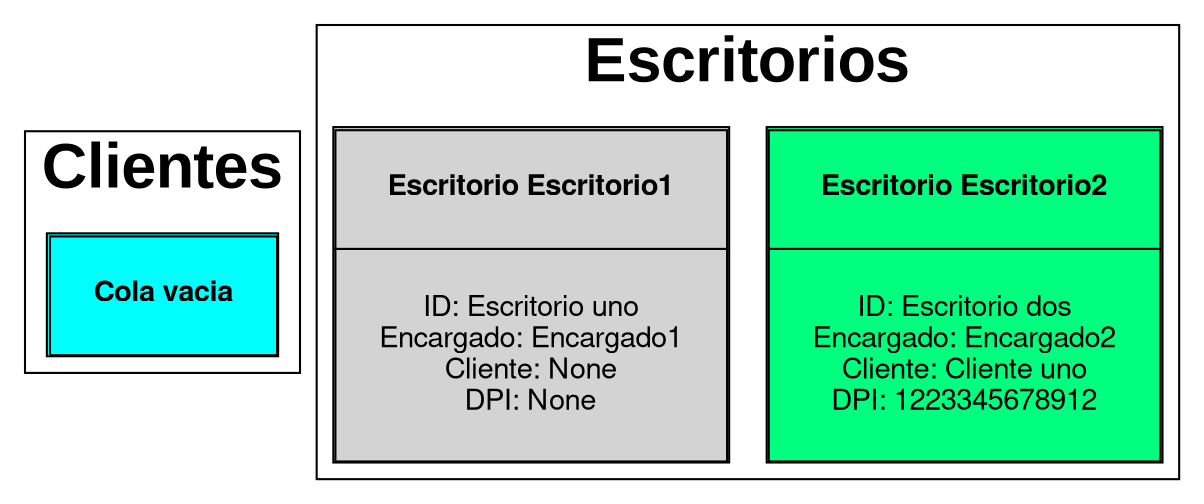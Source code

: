 digraph {fontname="Helventica,Arial,sans-serif" edge[dir=back] subgraph cluster0{fontsize=30 node[shape=plain style=filled pencolor="#00000" color="aqua" fontname="Helvetica,Arial,sans-serif"]Client[label=<<table cellspacing="0" cellpadding="20"><tr><td><b>Cola vacia</b></td></tr></table>>] label=<<b>Clientes</b>>} subgraph cluster1{fontsize=30 node[shape=plain style=filled pencolor="#00000" fontname="Helvetica,Arial,sans-serif"]DeskEscritorio2[color="springgreen" label=<<table cellspacing="0" cellpadding="20"><tr><td><b>Escritorio Escritorio2</b></td></tr><tr><td>ID: Escritorio dos<br/>Encargado: Encargado2<br/>Cliente: Cliente uno<br/>DPI: 1223345678912</td></tr></table>>]DeskEscritorio1[label=<<table cellspacing="0" cellpadding="20"><tr><td><b>Escritorio Escritorio1</b></td></tr><tr><td>ID: Escritorio uno<br/>Encargado: Encargado1<br/>Cliente: None<br/>DPI: None</td></tr></table>>] label=<<b>Escritorios</b>>}}